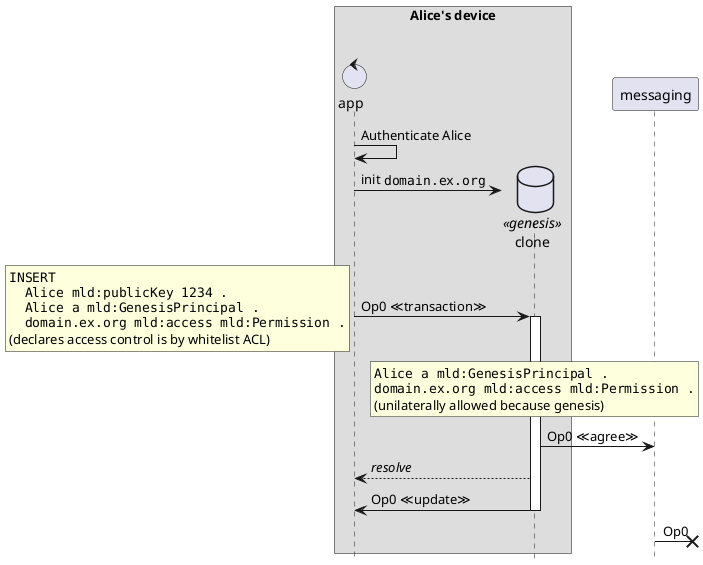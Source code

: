@startuml
'https://plantuml.com/sequence-diagram
hide footbox

box Alice's device
control "app" as proc1
database "clone" as genesis << genesis >>
end box

proc1 -> proc1: Authenticate Alice
proc1 -> genesis **: init ""domain.ex.org""

proc1 -> genesis ++: Op0 ≪transaction≫
rnote left
<code>
INSERT
  Alice mld:publicKey 1234 .
  Alice a mld:GenesisPrincipal .
  domain.ex.org mld:access mld:Permission .
</code>
(declares access control is by whitelist ACL)
end note

rnote over genesis
<code>
Alice a mld:GenesisPrincipal .
domain.ex.org mld:access mld:Permission .
</code>
(unilaterally allowed because genesis)
end note

genesis -> messaging: Op0 ≪agree≫
genesis --> proc1: //resolve//
genesis -> proc1 --: Op0 ≪update≫
messaging ->x] : Op0

@enduml
